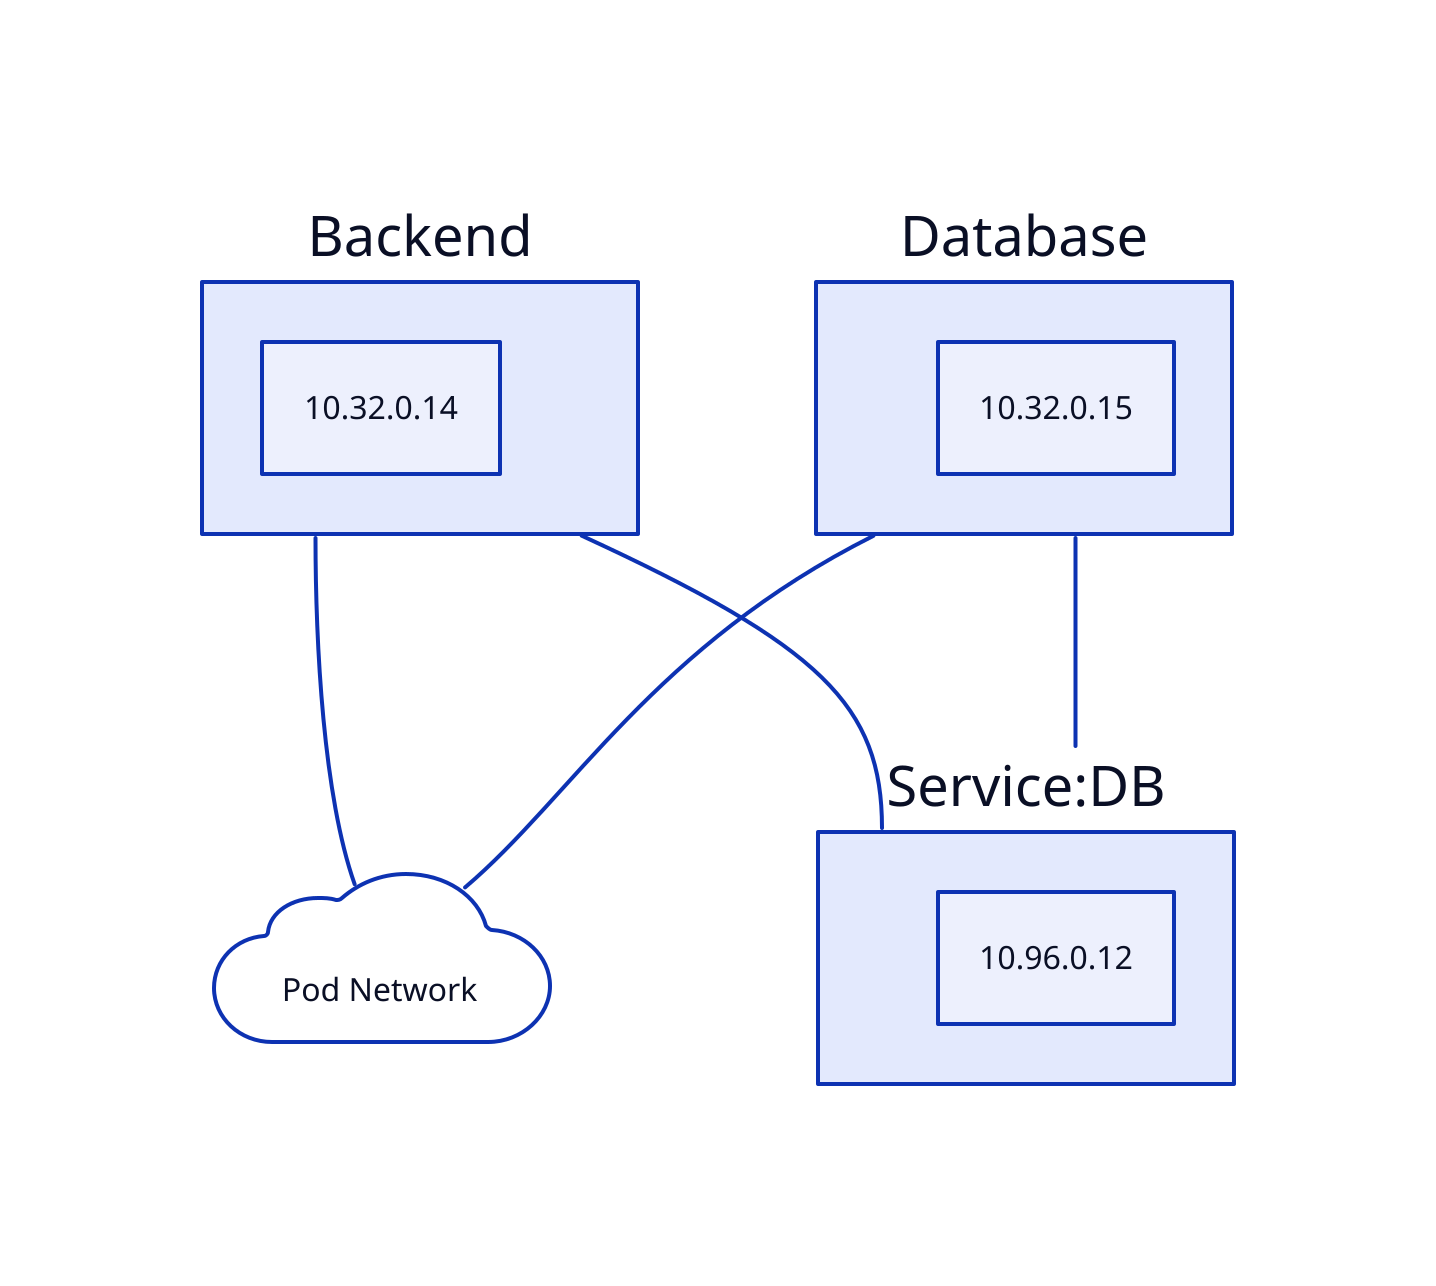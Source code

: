 Node1 : Backend{
  text: "10.32.0.14"
}
Node2 : Database{
  text: "10.32.0.15"
}
network: Pod Network {
  shape: cloud
}

db : Service:DB {
  text: "10.96.0.12"
}

Node1 -- network
Node2 -- network

Node1 -- db
Node2 -- db
